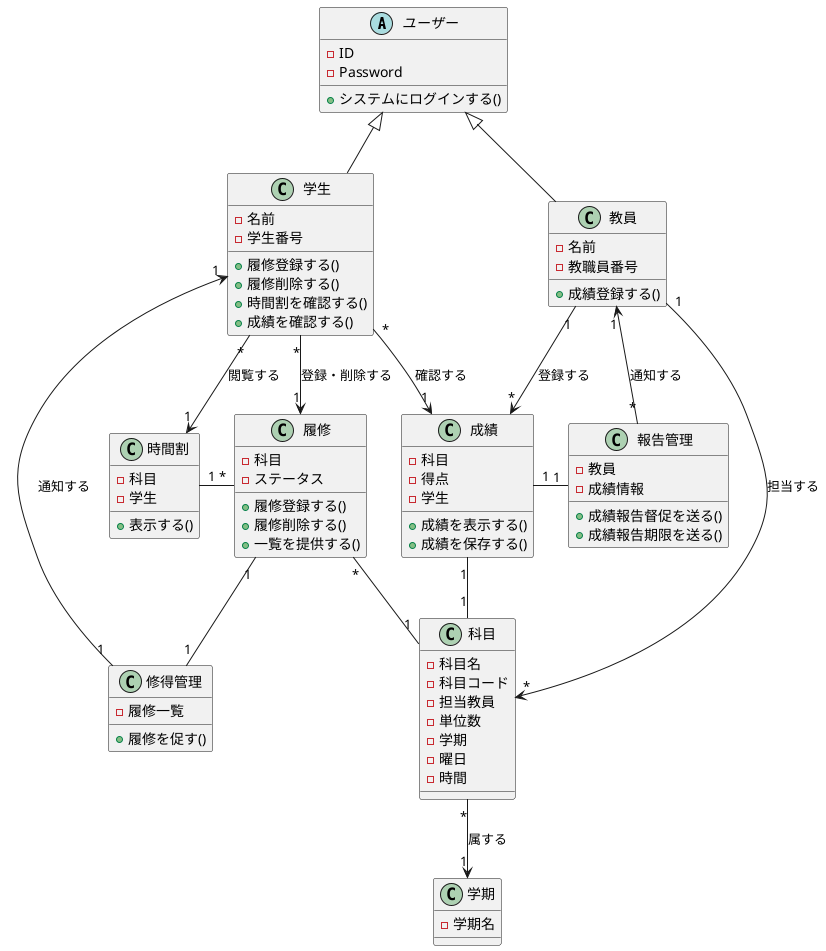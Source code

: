 @startuml クラス図1
'分析段階のクラス図'


'クラス'
abstract ユーザー{
    - ID
    - Password
    + システムにログインする()
}

class 学生{
    - 名前
    - 学生番号
    + 履修登録する()
    + 履修削除する()
    + 時間割を確認する()
    + 成績を確認する()
}

class 教員{
    - 名前
    - 教職員番号
    + 成績登録する()
}

class 履修{
    - 科目
    - ステータス
    + 履修登録する()
    + 履修削除する()
    + 一覧を提供する()
}

class 科目{
    - 科目名
    - 科目コード
    - 担当教員
    - 単位数
    - 学期
    - 曜日
    - 時間
}

class 学期{
    - 学期名
}

class 成績{
    - 科目
    - 得点
    - 学生
    + 成績を表示する()
    + 成績を保存する()
}

class 時間割{
    - 科目
    - 学生
    + 表示する()
}

class 修得管理{
    - 履修一覧
    + 履修を促す()
}

class 報告管理{
    - 教員
    - 成績情報
    + 成績報告督促を送る()
    + 成績報告期限を送る()
}


'関係'
ユーザー <|-down- 学生
ユーザー <|-down- 教員

教員 "1" --> "*" 科目 : 担当する
教員 "1" --> "*" 成績 : 登録する
教員 "1" <-- "*" 報告管理 : 通知する

学生 "*" --> "1" 時間割 : 閲覧する
学生 "*" --> "1" 履修 : 登録・削除する
学生 "*" --> "1" 成績 : 確認する
学生 "1" <-- "1" 修得管理 : 通知する

成績 "1" -right- "1" 報告管理
科目 "1" -up- "1" 成績
履修 "1" -- "1" 修得管理
時間割 "1" -right- "*" 履修
履修 "*" -- "1" 科目
科目 "*" --> "1" 学期 : 属する
@enduml